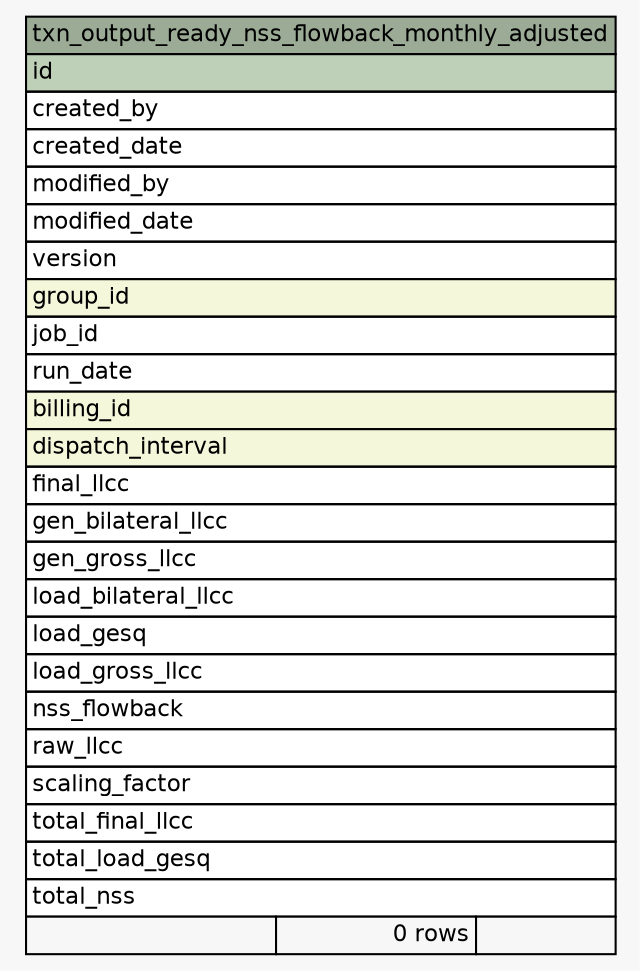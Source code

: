 // dot 2.36.0 on Mac OS X 10.12.5
// SchemaSpy rev 590
digraph "txn_output_ready_nss_flowback_monthly_adjusted" {
  graph [
    rankdir="RL"
    bgcolor="#f7f7f7"
    nodesep="0.18"
    ranksep="0.46"
    fontname="Helvetica"
    fontsize="11"
  ];
  node [
    fontname="Helvetica"
    fontsize="11"
    shape="plaintext"
  ];
  edge [
    arrowsize="0.8"
  ];
  "txn_output_ready_nss_flowback_monthly_adjusted" [
    label=<
    <TABLE BORDER="0" CELLBORDER="1" CELLSPACING="0" BGCOLOR="#ffffff">
      <TR><TD COLSPAN="3" BGCOLOR="#9bab96" ALIGN="CENTER">txn_output_ready_nss_flowback_monthly_adjusted</TD></TR>
      <TR><TD PORT="id" COLSPAN="3" BGCOLOR="#bed1b8" ALIGN="LEFT">id</TD></TR>
      <TR><TD PORT="created_by" COLSPAN="3" ALIGN="LEFT">created_by</TD></TR>
      <TR><TD PORT="created_date" COLSPAN="3" ALIGN="LEFT">created_date</TD></TR>
      <TR><TD PORT="modified_by" COLSPAN="3" ALIGN="LEFT">modified_by</TD></TR>
      <TR><TD PORT="modified_date" COLSPAN="3" ALIGN="LEFT">modified_date</TD></TR>
      <TR><TD PORT="version" COLSPAN="3" ALIGN="LEFT">version</TD></TR>
      <TR><TD PORT="group_id" COLSPAN="3" BGCOLOR="#f4f7da" ALIGN="LEFT">group_id</TD></TR>
      <TR><TD PORT="job_id" COLSPAN="3" ALIGN="LEFT">job_id</TD></TR>
      <TR><TD PORT="run_date" COLSPAN="3" ALIGN="LEFT">run_date</TD></TR>
      <TR><TD PORT="billing_id" COLSPAN="3" BGCOLOR="#f4f7da" ALIGN="LEFT">billing_id</TD></TR>
      <TR><TD PORT="dispatch_interval" COLSPAN="3" BGCOLOR="#f4f7da" ALIGN="LEFT">dispatch_interval</TD></TR>
      <TR><TD PORT="final_llcc" COLSPAN="3" ALIGN="LEFT">final_llcc</TD></TR>
      <TR><TD PORT="gen_bilateral_llcc" COLSPAN="3" ALIGN="LEFT">gen_bilateral_llcc</TD></TR>
      <TR><TD PORT="gen_gross_llcc" COLSPAN="3" ALIGN="LEFT">gen_gross_llcc</TD></TR>
      <TR><TD PORT="load_bilateral_llcc" COLSPAN="3" ALIGN="LEFT">load_bilateral_llcc</TD></TR>
      <TR><TD PORT="load_gesq" COLSPAN="3" ALIGN="LEFT">load_gesq</TD></TR>
      <TR><TD PORT="load_gross_llcc" COLSPAN="3" ALIGN="LEFT">load_gross_llcc</TD></TR>
      <TR><TD PORT="nss_flowback" COLSPAN="3" ALIGN="LEFT">nss_flowback</TD></TR>
      <TR><TD PORT="raw_llcc" COLSPAN="3" ALIGN="LEFT">raw_llcc</TD></TR>
      <TR><TD PORT="scaling_factor" COLSPAN="3" ALIGN="LEFT">scaling_factor</TD></TR>
      <TR><TD PORT="total_final_llcc" COLSPAN="3" ALIGN="LEFT">total_final_llcc</TD></TR>
      <TR><TD PORT="total_load_gesq" COLSPAN="3" ALIGN="LEFT">total_load_gesq</TD></TR>
      <TR><TD PORT="total_nss" COLSPAN="3" ALIGN="LEFT">total_nss</TD></TR>
      <TR><TD ALIGN="LEFT" BGCOLOR="#f7f7f7">  </TD><TD ALIGN="RIGHT" BGCOLOR="#f7f7f7">0 rows</TD><TD ALIGN="RIGHT" BGCOLOR="#f7f7f7">  </TD></TR>
    </TABLE>>
    URL="tables/txn_output_ready_nss_flowback_monthly_adjusted.html"
    tooltip="txn_output_ready_nss_flowback_monthly_adjusted"
  ];
}
